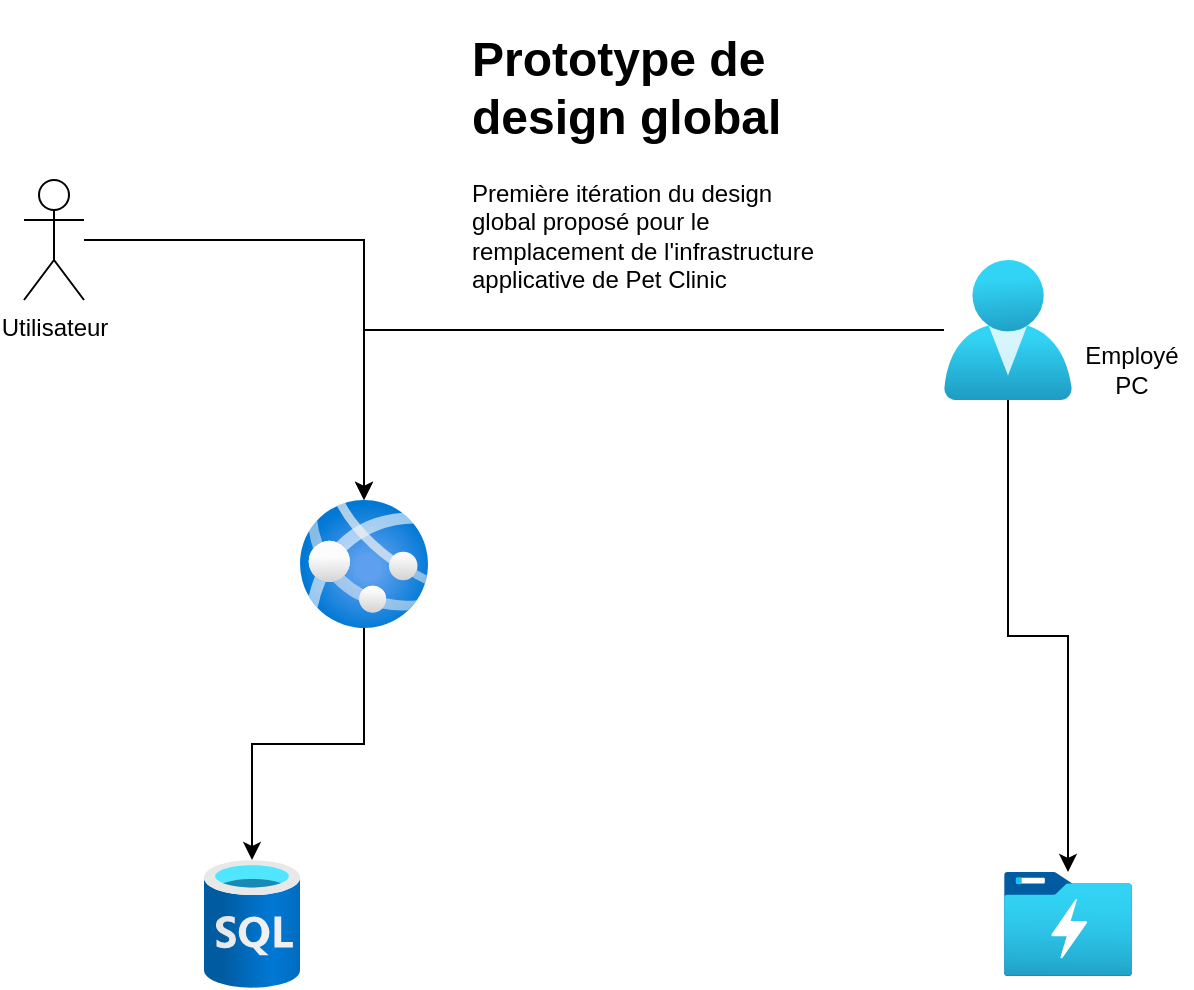 <mxfile version="21.0.6" type="github">
  <diagram name="Page-1" id="K1UbNVu0KkDpkJIg__LA">
    <mxGraphModel dx="1195" dy="1797" grid="1" gridSize="10" guides="1" tooltips="1" connect="1" arrows="1" fold="1" page="1" pageScale="1" pageWidth="827" pageHeight="1169" math="0" shadow="0">
      <root>
        <mxCell id="0" />
        <mxCell id="1" parent="0" />
        <mxCell id="1D_MOZqSCsbSuo-Xv_lH-8" style="edgeStyle=orthogonalEdgeStyle;rounded=0;orthogonalLoop=1;jettySize=auto;html=1;exitX=0.5;exitY=0.938;exitDx=0;exitDy=0;exitPerimeter=0;" edge="1" parent="1" source="1D_MOZqSCsbSuo-Xv_lH-3" target="1D_MOZqSCsbSuo-Xv_lH-1">
          <mxGeometry relative="1" as="geometry" />
        </mxCell>
        <mxCell id="1D_MOZqSCsbSuo-Xv_lH-1" value="" style="aspect=fixed;html=1;points=[];align=center;image;fontSize=12;image=img/lib/azure2/databases/SQL_Database.svg;" vertex="1" parent="1">
          <mxGeometry x="190" y="410" width="48" height="64" as="geometry" />
        </mxCell>
        <mxCell id="1D_MOZqSCsbSuo-Xv_lH-2" value="" style="aspect=fixed;html=1;points=[];align=center;image;fontSize=12;image=img/lib/azure2/storage/Data_Lake_Storage_Gen1.svg;" vertex="1" parent="1">
          <mxGeometry x="590" y="416" width="64" height="52" as="geometry" />
        </mxCell>
        <mxCell id="1D_MOZqSCsbSuo-Xv_lH-3" value="" style="aspect=fixed;html=1;points=[];align=center;image;fontSize=12;image=img/lib/azure2/app_services/App_Services.svg;" vertex="1" parent="1">
          <mxGeometry x="238" y="230" width="64" height="64" as="geometry" />
        </mxCell>
        <mxCell id="1D_MOZqSCsbSuo-Xv_lH-7" style="edgeStyle=orthogonalEdgeStyle;rounded=0;orthogonalLoop=1;jettySize=auto;html=1;" edge="1" parent="1" source="1D_MOZqSCsbSuo-Xv_lH-4" target="1D_MOZqSCsbSuo-Xv_lH-3">
          <mxGeometry relative="1" as="geometry" />
        </mxCell>
        <mxCell id="1D_MOZqSCsbSuo-Xv_lH-4" value="Utilisateur" style="shape=umlActor;verticalLabelPosition=bottom;verticalAlign=top;html=1;outlineConnect=0;" vertex="1" parent="1">
          <mxGeometry x="100" y="70" width="30" height="60" as="geometry" />
        </mxCell>
        <mxCell id="1D_MOZqSCsbSuo-Xv_lH-10" style="edgeStyle=orthogonalEdgeStyle;rounded=0;orthogonalLoop=1;jettySize=auto;html=1;" edge="1" parent="1" source="1D_MOZqSCsbSuo-Xv_lH-9" target="1D_MOZqSCsbSuo-Xv_lH-2">
          <mxGeometry relative="1" as="geometry" />
        </mxCell>
        <mxCell id="1D_MOZqSCsbSuo-Xv_lH-11" style="edgeStyle=orthogonalEdgeStyle;rounded=0;orthogonalLoop=1;jettySize=auto;html=1;" edge="1" parent="1" source="1D_MOZqSCsbSuo-Xv_lH-9" target="1D_MOZqSCsbSuo-Xv_lH-3">
          <mxGeometry relative="1" as="geometry" />
        </mxCell>
        <mxCell id="1D_MOZqSCsbSuo-Xv_lH-9" value="" style="aspect=fixed;html=1;points=[];align=center;image;fontSize=12;image=img/lib/azure2/identity/Users.svg;" vertex="1" parent="1">
          <mxGeometry x="560" y="110" width="64" height="70" as="geometry" />
        </mxCell>
        <mxCell id="1D_MOZqSCsbSuo-Xv_lH-14" value="Employé PC" style="text;html=1;strokeColor=none;fillColor=none;align=center;verticalAlign=middle;whiteSpace=wrap;rounded=0;" vertex="1" parent="1">
          <mxGeometry x="624" y="150" width="60" height="30" as="geometry" />
        </mxCell>
        <mxCell id="1D_MOZqSCsbSuo-Xv_lH-15" value="&lt;h1&gt;Prototype de design global&lt;br&gt;&lt;/h1&gt;&lt;p&gt;Première itération du design global proposé pour le remplacement de l&#39;infrastructure applicative de Pet Clinic&lt;br&gt;&lt;/p&gt;" style="text;html=1;strokeColor=none;fillColor=none;spacing=5;spacingTop=-20;whiteSpace=wrap;overflow=hidden;rounded=0;" vertex="1" parent="1">
          <mxGeometry x="319" y="-10" width="191" height="140" as="geometry" />
        </mxCell>
      </root>
    </mxGraphModel>
  </diagram>
</mxfile>
